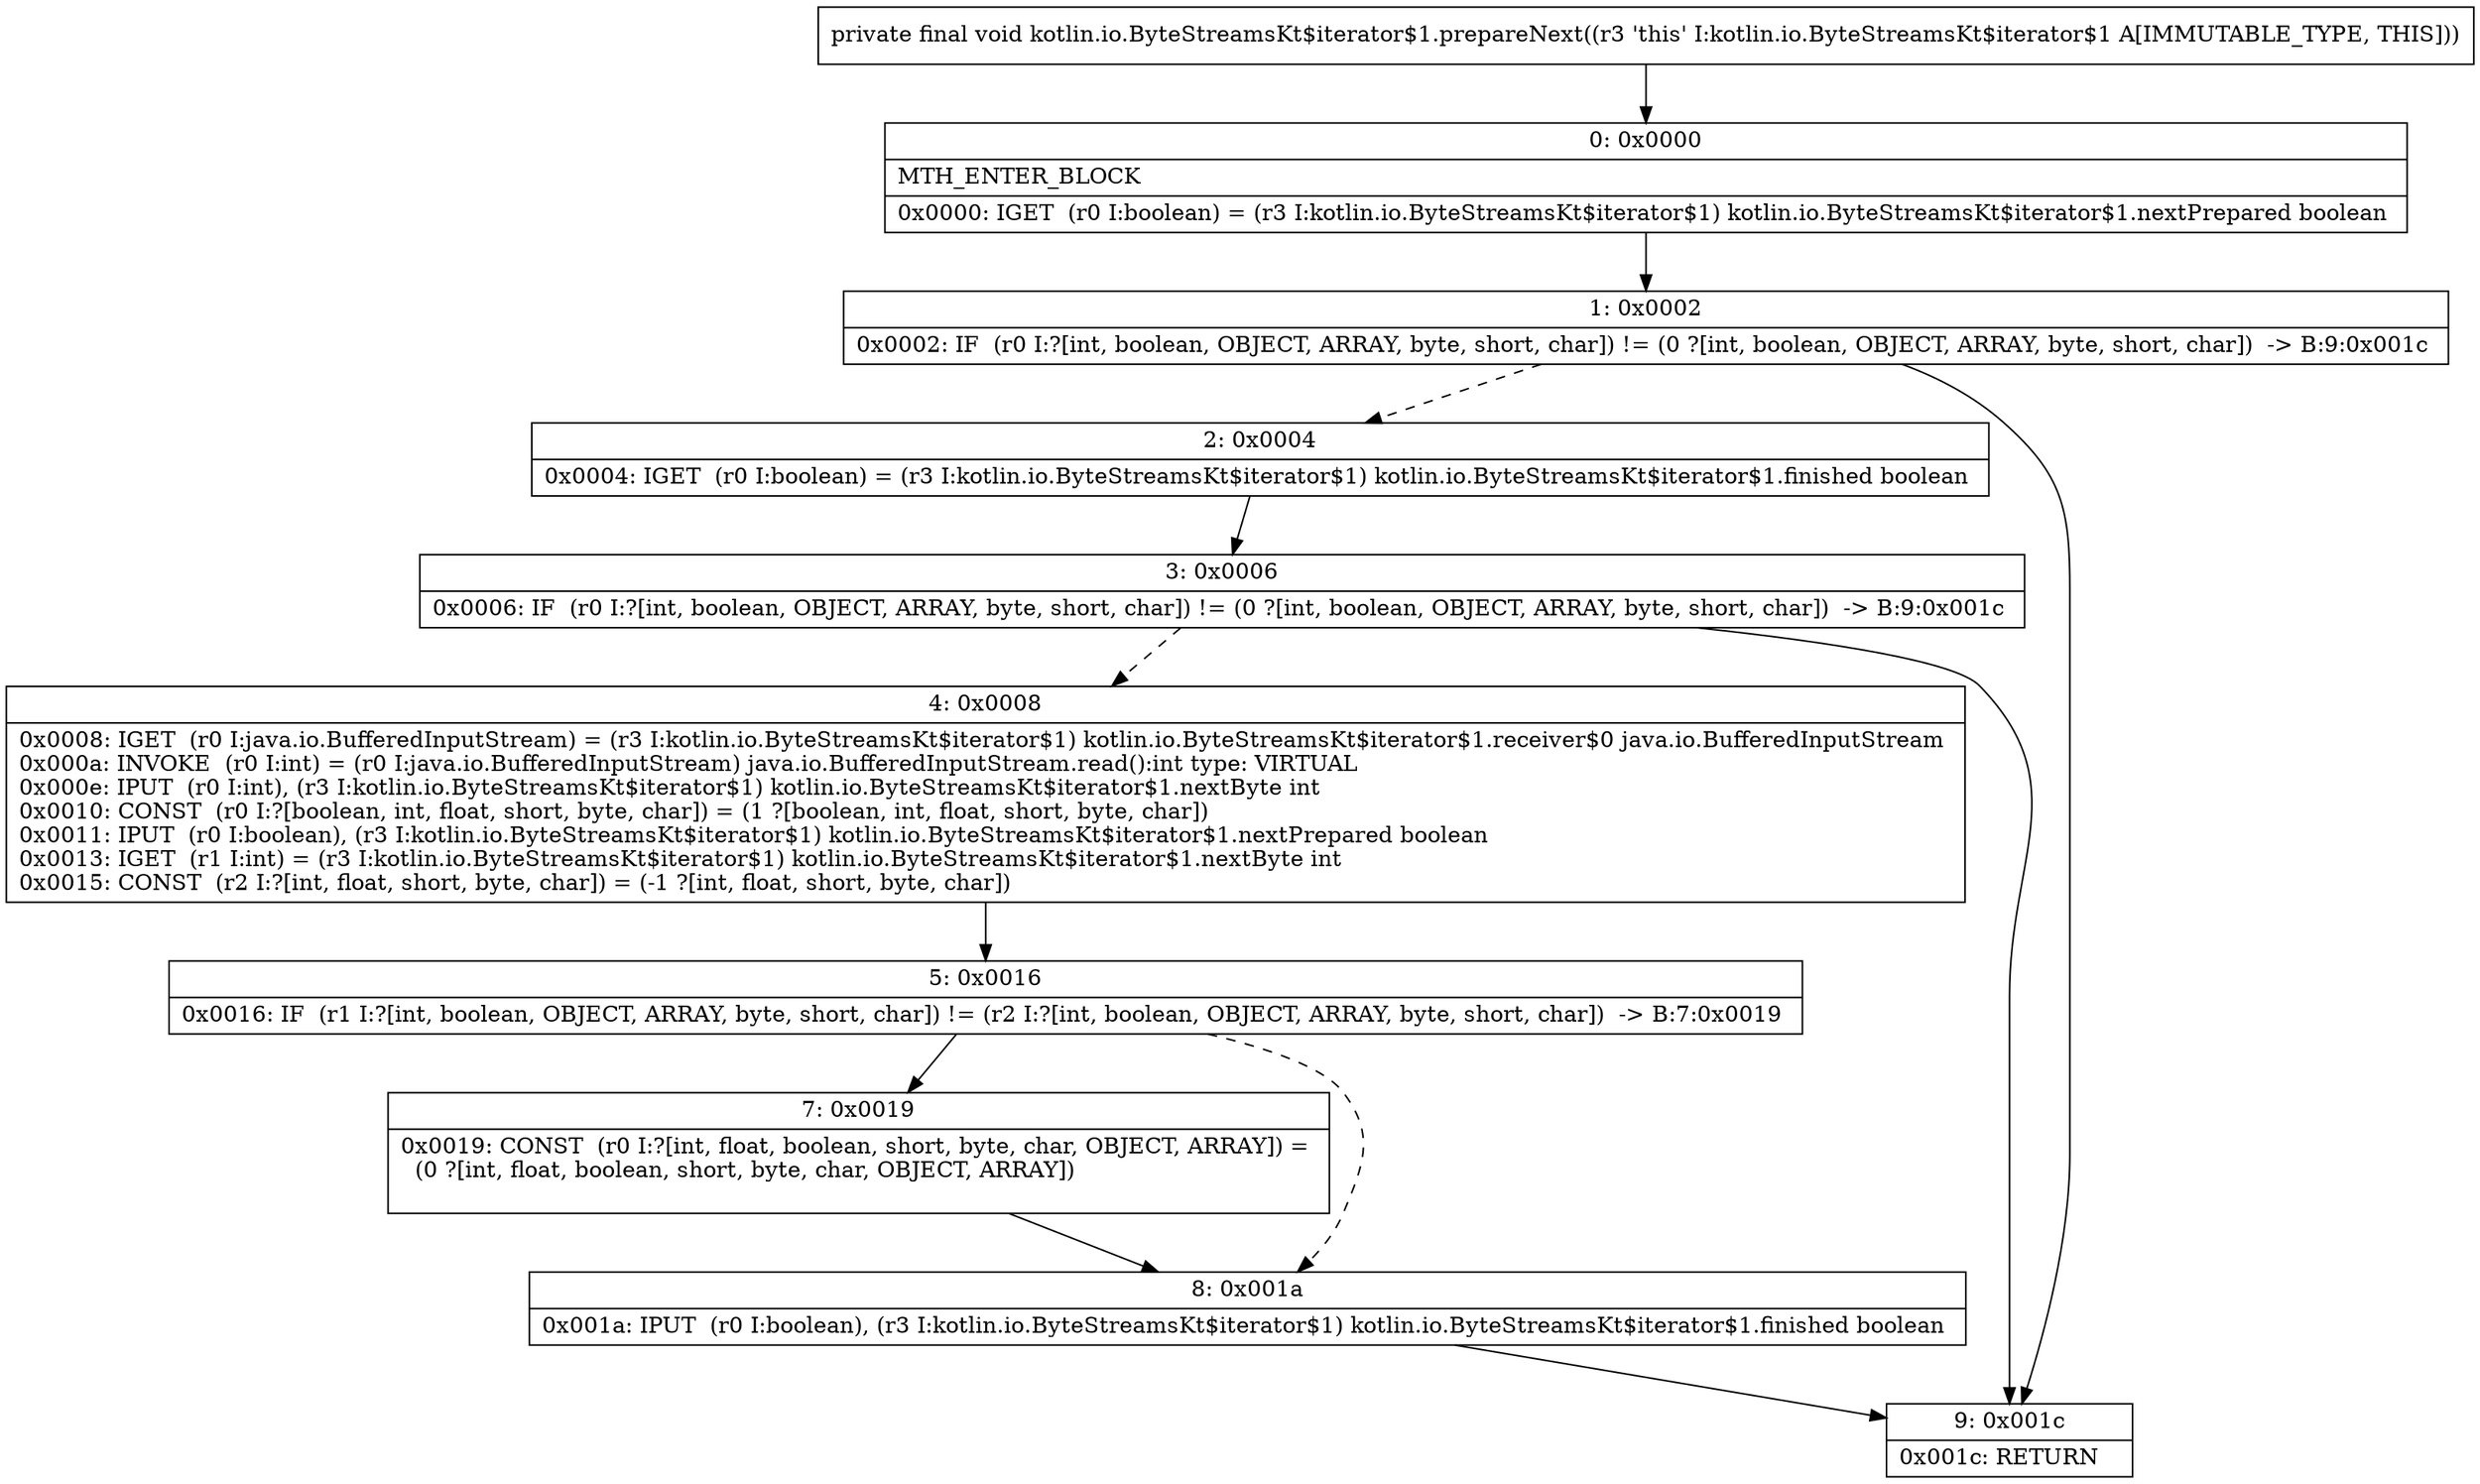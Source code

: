 digraph "CFG forkotlin.io.ByteStreamsKt$iterator$1.prepareNext()V" {
Node_0 [shape=record,label="{0\:\ 0x0000|MTH_ENTER_BLOCK\l|0x0000: IGET  (r0 I:boolean) = (r3 I:kotlin.io.ByteStreamsKt$iterator$1) kotlin.io.ByteStreamsKt$iterator$1.nextPrepared boolean \l}"];
Node_1 [shape=record,label="{1\:\ 0x0002|0x0002: IF  (r0 I:?[int, boolean, OBJECT, ARRAY, byte, short, char]) != (0 ?[int, boolean, OBJECT, ARRAY, byte, short, char])  \-\> B:9:0x001c \l}"];
Node_2 [shape=record,label="{2\:\ 0x0004|0x0004: IGET  (r0 I:boolean) = (r3 I:kotlin.io.ByteStreamsKt$iterator$1) kotlin.io.ByteStreamsKt$iterator$1.finished boolean \l}"];
Node_3 [shape=record,label="{3\:\ 0x0006|0x0006: IF  (r0 I:?[int, boolean, OBJECT, ARRAY, byte, short, char]) != (0 ?[int, boolean, OBJECT, ARRAY, byte, short, char])  \-\> B:9:0x001c \l}"];
Node_4 [shape=record,label="{4\:\ 0x0008|0x0008: IGET  (r0 I:java.io.BufferedInputStream) = (r3 I:kotlin.io.ByteStreamsKt$iterator$1) kotlin.io.ByteStreamsKt$iterator$1.receiver$0 java.io.BufferedInputStream \l0x000a: INVOKE  (r0 I:int) = (r0 I:java.io.BufferedInputStream) java.io.BufferedInputStream.read():int type: VIRTUAL \l0x000e: IPUT  (r0 I:int), (r3 I:kotlin.io.ByteStreamsKt$iterator$1) kotlin.io.ByteStreamsKt$iterator$1.nextByte int \l0x0010: CONST  (r0 I:?[boolean, int, float, short, byte, char]) = (1 ?[boolean, int, float, short, byte, char]) \l0x0011: IPUT  (r0 I:boolean), (r3 I:kotlin.io.ByteStreamsKt$iterator$1) kotlin.io.ByteStreamsKt$iterator$1.nextPrepared boolean \l0x0013: IGET  (r1 I:int) = (r3 I:kotlin.io.ByteStreamsKt$iterator$1) kotlin.io.ByteStreamsKt$iterator$1.nextByte int \l0x0015: CONST  (r2 I:?[int, float, short, byte, char]) = (\-1 ?[int, float, short, byte, char]) \l}"];
Node_5 [shape=record,label="{5\:\ 0x0016|0x0016: IF  (r1 I:?[int, boolean, OBJECT, ARRAY, byte, short, char]) != (r2 I:?[int, boolean, OBJECT, ARRAY, byte, short, char])  \-\> B:7:0x0019 \l}"];
Node_7 [shape=record,label="{7\:\ 0x0019|0x0019: CONST  (r0 I:?[int, float, boolean, short, byte, char, OBJECT, ARRAY]) = \l  (0 ?[int, float, boolean, short, byte, char, OBJECT, ARRAY])\l \l}"];
Node_8 [shape=record,label="{8\:\ 0x001a|0x001a: IPUT  (r0 I:boolean), (r3 I:kotlin.io.ByteStreamsKt$iterator$1) kotlin.io.ByteStreamsKt$iterator$1.finished boolean \l}"];
Node_9 [shape=record,label="{9\:\ 0x001c|0x001c: RETURN   \l}"];
MethodNode[shape=record,label="{private final void kotlin.io.ByteStreamsKt$iterator$1.prepareNext((r3 'this' I:kotlin.io.ByteStreamsKt$iterator$1 A[IMMUTABLE_TYPE, THIS])) }"];
MethodNode -> Node_0;
Node_0 -> Node_1;
Node_1 -> Node_2[style=dashed];
Node_1 -> Node_9;
Node_2 -> Node_3;
Node_3 -> Node_4[style=dashed];
Node_3 -> Node_9;
Node_4 -> Node_5;
Node_5 -> Node_7;
Node_5 -> Node_8[style=dashed];
Node_7 -> Node_8;
Node_8 -> Node_9;
}

